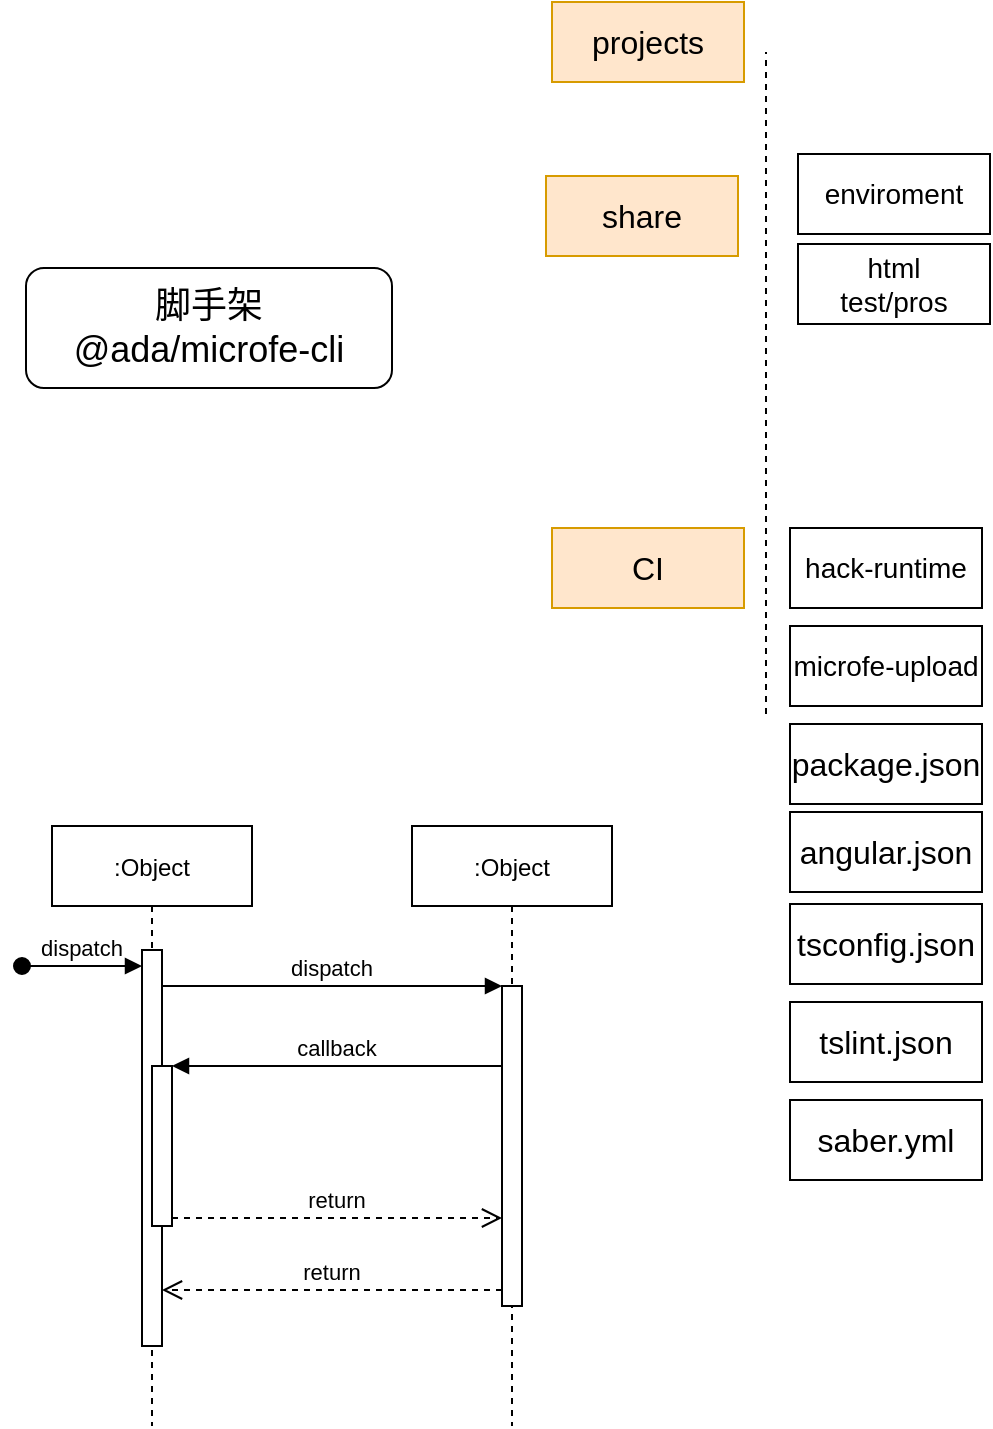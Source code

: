 <mxfile version="13.10.0" type="github">
  <diagram id="kgpKYQtTHZ0yAKxKKP6v" name="Page-1">
    <mxGraphModel dx="912" dy="794" grid="0" gridSize="10" guides="1" tooltips="1" connect="1" arrows="1" fold="1" page="1" pageScale="1" pageWidth="827" pageHeight="1169" background="#ffffff" math="0" shadow="0">
      <root>
        <mxCell id="0" />
        <mxCell id="1" parent="0" />
        <mxCell id="3nuBFxr9cyL0pnOWT2aG-1" value=":Object" style="shape=umlLifeline;perimeter=lifelinePerimeter;container=1;collapsible=0;recursiveResize=0;rounded=0;shadow=0;strokeWidth=1;" parent="1" vertex="1">
          <mxGeometry x="41" y="465" width="100" height="300" as="geometry" />
        </mxCell>
        <mxCell id="3nuBFxr9cyL0pnOWT2aG-2" value="" style="points=[];perimeter=orthogonalPerimeter;rounded=0;shadow=0;strokeWidth=1;" parent="3nuBFxr9cyL0pnOWT2aG-1" vertex="1">
          <mxGeometry x="45" y="62" width="10" height="198" as="geometry" />
        </mxCell>
        <mxCell id="3nuBFxr9cyL0pnOWT2aG-3" value="dispatch" style="verticalAlign=bottom;startArrow=oval;endArrow=block;startSize=8;shadow=0;strokeWidth=1;" parent="3nuBFxr9cyL0pnOWT2aG-1" target="3nuBFxr9cyL0pnOWT2aG-2" edge="1">
          <mxGeometry relative="1" as="geometry">
            <mxPoint x="-15" y="70" as="sourcePoint" />
          </mxGeometry>
        </mxCell>
        <mxCell id="3nuBFxr9cyL0pnOWT2aG-4" value="" style="points=[];perimeter=orthogonalPerimeter;rounded=0;shadow=0;strokeWidth=1;" parent="3nuBFxr9cyL0pnOWT2aG-1" vertex="1">
          <mxGeometry x="50" y="120" width="10" height="80" as="geometry" />
        </mxCell>
        <mxCell id="3nuBFxr9cyL0pnOWT2aG-5" value=":Object" style="shape=umlLifeline;perimeter=lifelinePerimeter;container=1;collapsible=0;recursiveResize=0;rounded=0;shadow=0;strokeWidth=1;" parent="1" vertex="1">
          <mxGeometry x="221" y="465" width="100" height="300" as="geometry" />
        </mxCell>
        <mxCell id="3nuBFxr9cyL0pnOWT2aG-6" value="" style="points=[];perimeter=orthogonalPerimeter;rounded=0;shadow=0;strokeWidth=1;" parent="3nuBFxr9cyL0pnOWT2aG-5" vertex="1">
          <mxGeometry x="45" y="80" width="10" height="160" as="geometry" />
        </mxCell>
        <mxCell id="3nuBFxr9cyL0pnOWT2aG-7" value="return" style="verticalAlign=bottom;endArrow=open;dashed=1;endSize=8;exitX=0;exitY=0.95;shadow=0;strokeWidth=1;" parent="1" source="3nuBFxr9cyL0pnOWT2aG-6" target="3nuBFxr9cyL0pnOWT2aG-2" edge="1">
          <mxGeometry relative="1" as="geometry">
            <mxPoint x="196" y="621" as="targetPoint" />
          </mxGeometry>
        </mxCell>
        <mxCell id="3nuBFxr9cyL0pnOWT2aG-8" value="dispatch" style="verticalAlign=bottom;endArrow=block;entryX=0;entryY=0;shadow=0;strokeWidth=1;" parent="1" source="3nuBFxr9cyL0pnOWT2aG-2" target="3nuBFxr9cyL0pnOWT2aG-6" edge="1">
          <mxGeometry relative="1" as="geometry">
            <mxPoint x="196" y="545" as="sourcePoint" />
          </mxGeometry>
        </mxCell>
        <mxCell id="3nuBFxr9cyL0pnOWT2aG-9" value="callback" style="verticalAlign=bottom;endArrow=block;entryX=1;entryY=0;shadow=0;strokeWidth=1;" parent="1" source="3nuBFxr9cyL0pnOWT2aG-6" target="3nuBFxr9cyL0pnOWT2aG-4" edge="1">
          <mxGeometry relative="1" as="geometry">
            <mxPoint x="161" y="585" as="sourcePoint" />
          </mxGeometry>
        </mxCell>
        <mxCell id="3nuBFxr9cyL0pnOWT2aG-10" value="return" style="verticalAlign=bottom;endArrow=open;dashed=1;endSize=8;exitX=1;exitY=0.95;shadow=0;strokeWidth=1;" parent="1" source="3nuBFxr9cyL0pnOWT2aG-4" target="3nuBFxr9cyL0pnOWT2aG-6" edge="1">
          <mxGeometry relative="1" as="geometry">
            <mxPoint x="161" y="642" as="targetPoint" />
          </mxGeometry>
        </mxCell>
        <mxCell id="BLUn2VgbFZo_RPLo1cwa-1" value="&lt;font style=&quot;font-size: 18px&quot;&gt;脚手架&lt;br&gt;@ada/microfe-cli&lt;br&gt;&lt;/font&gt;" style="rounded=1;whiteSpace=wrap;html=1;" vertex="1" parent="1">
          <mxGeometry x="28" y="186" width="183" height="60" as="geometry" />
        </mxCell>
        <mxCell id="BLUn2VgbFZo_RPLo1cwa-2" value="" style="endArrow=none;dashed=1;html=1;" edge="1" parent="1">
          <mxGeometry width="50" height="50" relative="1" as="geometry">
            <mxPoint x="398" y="409" as="sourcePoint" />
            <mxPoint x="398" y="78" as="targetPoint" />
          </mxGeometry>
        </mxCell>
        <mxCell id="BLUn2VgbFZo_RPLo1cwa-5" value="&lt;font style=&quot;font-size: 16px&quot;&gt;projects&lt;/font&gt;" style="rounded=0;whiteSpace=wrap;html=1;fillColor=#ffe6cc;strokeColor=#d79b00;" vertex="1" parent="1">
          <mxGeometry x="291" y="53" width="96" height="40" as="geometry" />
        </mxCell>
        <mxCell id="BLUn2VgbFZo_RPLo1cwa-6" value="&lt;font style=&quot;font-size: 16px&quot;&gt;package.json&lt;/font&gt;" style="rounded=0;whiteSpace=wrap;html=1;" vertex="1" parent="1">
          <mxGeometry x="410" y="414" width="96" height="40" as="geometry" />
        </mxCell>
        <mxCell id="BLUn2VgbFZo_RPLo1cwa-7" value="&lt;span style=&quot;font-size: 16px&quot;&gt;saber.yml&lt;/span&gt;" style="rounded=0;whiteSpace=wrap;html=1;" vertex="1" parent="1">
          <mxGeometry x="410" y="602" width="96" height="40" as="geometry" />
        </mxCell>
        <mxCell id="BLUn2VgbFZo_RPLo1cwa-8" value="&lt;span style=&quot;font-size: 16px&quot;&gt;CI&lt;/span&gt;" style="rounded=0;whiteSpace=wrap;html=1;fillColor=#ffe6cc;strokeColor=#d79b00;" vertex="1" parent="1">
          <mxGeometry x="291" y="316" width="96" height="40" as="geometry" />
        </mxCell>
        <mxCell id="BLUn2VgbFZo_RPLo1cwa-9" value="&lt;span style=&quot;font-size: 16px&quot;&gt;tsconfig.json&lt;/span&gt;" style="rounded=0;whiteSpace=wrap;html=1;" vertex="1" parent="1">
          <mxGeometry x="410" y="504" width="96" height="40" as="geometry" />
        </mxCell>
        <mxCell id="BLUn2VgbFZo_RPLo1cwa-10" value="&lt;font style=&quot;font-size: 14px&quot;&gt;microfe-upload&lt;/font&gt;" style="rounded=0;whiteSpace=wrap;html=1;" vertex="1" parent="1">
          <mxGeometry x="410" y="365" width="96" height="40" as="geometry" />
        </mxCell>
        <mxCell id="BLUn2VgbFZo_RPLo1cwa-11" value="&lt;span style=&quot;font-size: 14px&quot;&gt;hack-runtime&lt;/span&gt;" style="rounded=0;whiteSpace=wrap;html=1;" vertex="1" parent="1">
          <mxGeometry x="410" y="316" width="96" height="40" as="geometry" />
        </mxCell>
        <mxCell id="BLUn2VgbFZo_RPLo1cwa-12" value="&lt;span style=&quot;font-size: 16px&quot;&gt;tslint.json&lt;/span&gt;" style="rounded=0;whiteSpace=wrap;html=1;" vertex="1" parent="1">
          <mxGeometry x="410" y="553" width="96" height="40" as="geometry" />
        </mxCell>
        <mxCell id="BLUn2VgbFZo_RPLo1cwa-13" value="&lt;font style=&quot;font-size: 16px&quot;&gt;angular.json&lt;/font&gt;" style="rounded=0;whiteSpace=wrap;html=1;" vertex="1" parent="1">
          <mxGeometry x="410" y="458" width="96" height="40" as="geometry" />
        </mxCell>
        <mxCell id="BLUn2VgbFZo_RPLo1cwa-14" value="&lt;font style=&quot;font-size: 16px&quot;&gt;share&lt;/font&gt;" style="rounded=0;whiteSpace=wrap;html=1;fillColor=#ffe6cc;strokeColor=#d79b00;" vertex="1" parent="1">
          <mxGeometry x="288" y="140" width="96" height="40" as="geometry" />
        </mxCell>
        <mxCell id="BLUn2VgbFZo_RPLo1cwa-15" value="&lt;span style=&quot;font-size: 14px&quot;&gt;enviroment&lt;/span&gt;" style="rounded=0;whiteSpace=wrap;html=1;" vertex="1" parent="1">
          <mxGeometry x="414" y="129" width="96" height="40" as="geometry" />
        </mxCell>
        <mxCell id="BLUn2VgbFZo_RPLo1cwa-16" value="&lt;span style=&quot;font-size: 14px&quot;&gt;html&lt;br&gt;test/pros&lt;br&gt;&lt;/span&gt;" style="rounded=0;whiteSpace=wrap;html=1;" vertex="1" parent="1">
          <mxGeometry x="414" y="174" width="96" height="40" as="geometry" />
        </mxCell>
      </root>
    </mxGraphModel>
  </diagram>
</mxfile>
